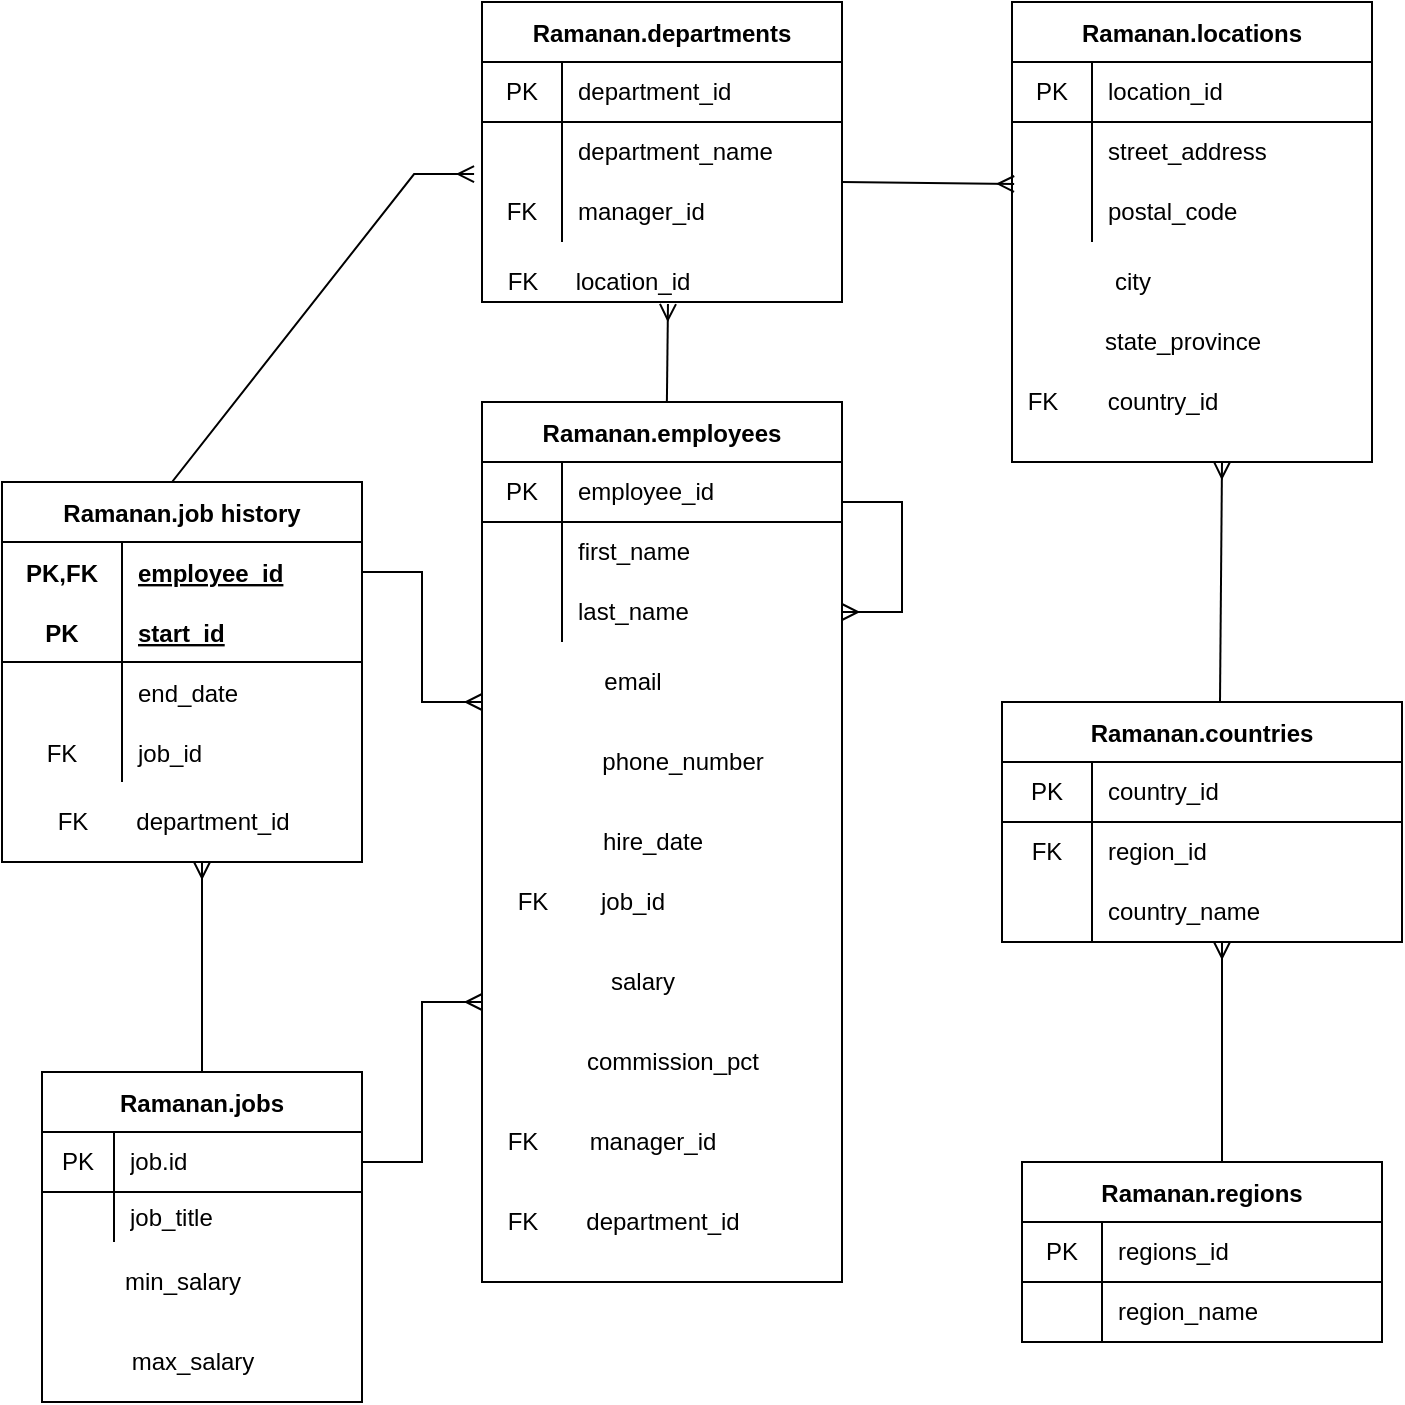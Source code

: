 <mxfile version="15.8.3" type="github"><diagram id="_do2Wq0CQdzgEeRjjp6B" name="Page-1"><mxGraphModel dx="1422" dy="794" grid="1" gridSize="10" guides="1" tooltips="1" connect="1" arrows="1" fold="1" page="1" pageScale="1" pageWidth="850" pageHeight="1100" math="0" shadow="0"><root><mxCell id="0"/><mxCell id="1" parent="0"/><mxCell id="Srm0D1sLeT1AvmUreg3P-7" value="Ramanan.jobs" style="shape=table;startSize=30;container=1;collapsible=0;childLayout=tableLayout;fixedRows=1;rowLines=0;fontStyle=1;align=center;pointerEvents=1;" parent="1" vertex="1"><mxGeometry x="80" y="745" width="160" height="165" as="geometry"/></mxCell><mxCell id="Srm0D1sLeT1AvmUreg3P-8" value="" style="shape=partialRectangle;html=1;whiteSpace=wrap;collapsible=0;dropTarget=0;pointerEvents=1;fillColor=none;top=0;left=0;bottom=1;right=0;points=[[0,0.5],[1,0.5]];portConstraint=eastwest;" parent="Srm0D1sLeT1AvmUreg3P-7" vertex="1"><mxGeometry y="30" width="160" height="30" as="geometry"/></mxCell><mxCell id="Srm0D1sLeT1AvmUreg3P-9" value="PK" style="shape=partialRectangle;html=1;whiteSpace=wrap;connectable=0;fillColor=none;top=0;left=0;bottom=0;right=0;overflow=hidden;pointerEvents=1;" parent="Srm0D1sLeT1AvmUreg3P-8" vertex="1"><mxGeometry width="36" height="30" as="geometry"><mxRectangle width="36" height="30" as="alternateBounds"/></mxGeometry></mxCell><mxCell id="Srm0D1sLeT1AvmUreg3P-10" value="job.id" style="shape=partialRectangle;html=1;whiteSpace=wrap;connectable=0;fillColor=none;top=0;left=0;bottom=0;right=0;align=left;spacingLeft=6;overflow=hidden;pointerEvents=1;" parent="Srm0D1sLeT1AvmUreg3P-8" vertex="1"><mxGeometry x="36" width="124" height="30" as="geometry"><mxRectangle width="124" height="30" as="alternateBounds"/></mxGeometry></mxCell><mxCell id="Srm0D1sLeT1AvmUreg3P-11" value="" style="shape=partialRectangle;html=1;whiteSpace=wrap;collapsible=0;dropTarget=0;pointerEvents=1;fillColor=none;top=0;left=0;bottom=0;right=0;points=[[0,0.5],[1,0.5]];portConstraint=eastwest;" parent="Srm0D1sLeT1AvmUreg3P-7" vertex="1"><mxGeometry y="60" width="160" height="25" as="geometry"/></mxCell><mxCell id="Srm0D1sLeT1AvmUreg3P-12" value="" style="shape=partialRectangle;html=1;whiteSpace=wrap;connectable=0;fillColor=none;top=0;left=0;bottom=0;right=0;overflow=hidden;pointerEvents=1;" parent="Srm0D1sLeT1AvmUreg3P-11" vertex="1"><mxGeometry width="36" height="25" as="geometry"><mxRectangle width="36" height="25" as="alternateBounds"/></mxGeometry></mxCell><mxCell id="Srm0D1sLeT1AvmUreg3P-13" value="job_title" style="shape=partialRectangle;html=1;whiteSpace=wrap;connectable=0;fillColor=none;top=0;left=0;bottom=0;right=0;align=left;spacingLeft=6;overflow=hidden;pointerEvents=1;" parent="Srm0D1sLeT1AvmUreg3P-11" vertex="1"><mxGeometry x="36" width="124" height="25" as="geometry"><mxRectangle width="124" height="25" as="alternateBounds"/></mxGeometry></mxCell><mxCell id="Srm0D1sLeT1AvmUreg3P-19" value="min_salary" style="text;html=1;align=center;verticalAlign=middle;resizable=0;points=[];autosize=1;strokeColor=none;fillColor=none;" parent="1" vertex="1"><mxGeometry x="115" y="840" width="70" height="20" as="geometry"/></mxCell><mxCell id="Srm0D1sLeT1AvmUreg3P-20" value="max_salary" style="text;html=1;align=center;verticalAlign=middle;resizable=0;points=[];autosize=1;strokeColor=none;fillColor=none;" parent="1" vertex="1"><mxGeometry x="115" y="880" width="80" height="20" as="geometry"/></mxCell><mxCell id="Srm0D1sLeT1AvmUreg3P-22" value="Ramanan.regions" style="shape=table;startSize=30;container=1;collapsible=0;childLayout=tableLayout;fixedRows=1;rowLines=0;fontStyle=1;align=center;pointerEvents=1;" parent="1" vertex="1"><mxGeometry x="570" y="790" width="180" height="90" as="geometry"/></mxCell><mxCell id="Srm0D1sLeT1AvmUreg3P-23" value="" style="shape=partialRectangle;html=1;whiteSpace=wrap;collapsible=0;dropTarget=0;pointerEvents=1;fillColor=none;top=0;left=0;bottom=1;right=0;points=[[0,0.5],[1,0.5]];portConstraint=eastwest;" parent="Srm0D1sLeT1AvmUreg3P-22" vertex="1"><mxGeometry y="30" width="180" height="30" as="geometry"/></mxCell><mxCell id="Srm0D1sLeT1AvmUreg3P-24" value="PK" style="shape=partialRectangle;html=1;whiteSpace=wrap;connectable=0;fillColor=none;top=0;left=0;bottom=0;right=0;overflow=hidden;pointerEvents=1;" parent="Srm0D1sLeT1AvmUreg3P-23" vertex="1"><mxGeometry width="40" height="30" as="geometry"><mxRectangle width="40" height="30" as="alternateBounds"/></mxGeometry></mxCell><mxCell id="Srm0D1sLeT1AvmUreg3P-25" value="regions_id" style="shape=partialRectangle;html=1;whiteSpace=wrap;connectable=0;fillColor=none;top=0;left=0;bottom=0;right=0;align=left;spacingLeft=6;overflow=hidden;pointerEvents=1;" parent="Srm0D1sLeT1AvmUreg3P-23" vertex="1"><mxGeometry x="40" width="140" height="30" as="geometry"><mxRectangle width="140" height="30" as="alternateBounds"/></mxGeometry></mxCell><mxCell id="Srm0D1sLeT1AvmUreg3P-26" value="" style="shape=partialRectangle;html=1;whiteSpace=wrap;collapsible=0;dropTarget=0;pointerEvents=1;fillColor=none;top=0;left=0;bottom=0;right=0;points=[[0,0.5],[1,0.5]];portConstraint=eastwest;" parent="Srm0D1sLeT1AvmUreg3P-22" vertex="1"><mxGeometry y="60" width="180" height="30" as="geometry"/></mxCell><mxCell id="Srm0D1sLeT1AvmUreg3P-27" value="" style="shape=partialRectangle;html=1;whiteSpace=wrap;connectable=0;fillColor=none;top=0;left=0;bottom=0;right=0;overflow=hidden;pointerEvents=1;" parent="Srm0D1sLeT1AvmUreg3P-26" vertex="1"><mxGeometry width="40" height="30" as="geometry"><mxRectangle width="40" height="30" as="alternateBounds"/></mxGeometry></mxCell><mxCell id="Srm0D1sLeT1AvmUreg3P-28" value="region_name" style="shape=partialRectangle;html=1;whiteSpace=wrap;connectable=0;fillColor=none;top=0;left=0;bottom=0;right=0;align=left;spacingLeft=6;overflow=hidden;pointerEvents=1;" parent="Srm0D1sLeT1AvmUreg3P-26" vertex="1"><mxGeometry x="40" width="140" height="30" as="geometry"><mxRectangle width="140" height="30" as="alternateBounds"/></mxGeometry></mxCell><mxCell id="Srm0D1sLeT1AvmUreg3P-35" value="Ramanan.countries" style="shape=table;startSize=30;container=1;collapsible=0;childLayout=tableLayout;fixedRows=1;rowLines=0;fontStyle=1;align=center;pointerEvents=1;" parent="1" vertex="1"><mxGeometry x="560" y="560" width="200" height="120" as="geometry"/></mxCell><mxCell id="Srm0D1sLeT1AvmUreg3P-36" value="" style="shape=partialRectangle;html=1;whiteSpace=wrap;collapsible=0;dropTarget=0;pointerEvents=1;fillColor=none;top=0;left=0;bottom=1;right=0;points=[[0,0.5],[1,0.5]];portConstraint=eastwest;" parent="Srm0D1sLeT1AvmUreg3P-35" vertex="1"><mxGeometry y="30" width="200" height="30" as="geometry"/></mxCell><mxCell id="Srm0D1sLeT1AvmUreg3P-37" value="PK" style="shape=partialRectangle;html=1;whiteSpace=wrap;connectable=0;fillColor=none;top=0;left=0;bottom=0;right=0;overflow=hidden;pointerEvents=1;" parent="Srm0D1sLeT1AvmUreg3P-36" vertex="1"><mxGeometry width="45" height="30" as="geometry"><mxRectangle width="45" height="30" as="alternateBounds"/></mxGeometry></mxCell><mxCell id="Srm0D1sLeT1AvmUreg3P-38" value="country_id" style="shape=partialRectangle;html=1;whiteSpace=wrap;connectable=0;fillColor=none;top=0;left=0;bottom=0;right=0;align=left;spacingLeft=6;overflow=hidden;pointerEvents=1;" parent="Srm0D1sLeT1AvmUreg3P-36" vertex="1"><mxGeometry x="45" width="155" height="30" as="geometry"><mxRectangle width="155" height="30" as="alternateBounds"/></mxGeometry></mxCell><mxCell id="Srm0D1sLeT1AvmUreg3P-42" value="" style="shape=partialRectangle;html=1;whiteSpace=wrap;collapsible=0;dropTarget=0;pointerEvents=1;fillColor=none;top=0;left=0;bottom=0;right=0;points=[[0,0.5],[1,0.5]];portConstraint=eastwest;" parent="Srm0D1sLeT1AvmUreg3P-35" vertex="1"><mxGeometry y="60" width="200" height="30" as="geometry"/></mxCell><mxCell id="Srm0D1sLeT1AvmUreg3P-43" value="FK" style="shape=partialRectangle;html=1;whiteSpace=wrap;connectable=0;fillColor=none;top=0;left=0;bottom=0;right=0;overflow=hidden;pointerEvents=1;" parent="Srm0D1sLeT1AvmUreg3P-42" vertex="1"><mxGeometry width="45" height="30" as="geometry"><mxRectangle width="45" height="30" as="alternateBounds"/></mxGeometry></mxCell><mxCell id="Srm0D1sLeT1AvmUreg3P-44" value="region_id" style="shape=partialRectangle;html=1;whiteSpace=wrap;connectable=0;fillColor=none;top=0;left=0;bottom=0;right=0;align=left;spacingLeft=6;overflow=hidden;pointerEvents=1;" parent="Srm0D1sLeT1AvmUreg3P-42" vertex="1"><mxGeometry x="45" width="155" height="30" as="geometry"><mxRectangle width="155" height="30" as="alternateBounds"/></mxGeometry></mxCell><mxCell id="Srm0D1sLeT1AvmUreg3P-39" value="" style="shape=partialRectangle;html=1;whiteSpace=wrap;collapsible=0;dropTarget=0;pointerEvents=1;fillColor=none;top=0;left=0;bottom=0;right=0;points=[[0,0.5],[1,0.5]];portConstraint=eastwest;" parent="Srm0D1sLeT1AvmUreg3P-35" vertex="1"><mxGeometry y="90" width="200" height="30" as="geometry"/></mxCell><mxCell id="Srm0D1sLeT1AvmUreg3P-40" value="" style="shape=partialRectangle;html=1;whiteSpace=wrap;connectable=0;fillColor=none;top=0;left=0;bottom=0;right=0;overflow=hidden;pointerEvents=1;" parent="Srm0D1sLeT1AvmUreg3P-39" vertex="1"><mxGeometry width="45" height="30" as="geometry"><mxRectangle width="45" height="30" as="alternateBounds"/></mxGeometry></mxCell><mxCell id="Srm0D1sLeT1AvmUreg3P-41" value="country_name" style="shape=partialRectangle;html=1;whiteSpace=wrap;connectable=0;fillColor=none;top=0;left=0;bottom=0;right=0;align=left;spacingLeft=6;overflow=hidden;pointerEvents=1;" parent="Srm0D1sLeT1AvmUreg3P-39" vertex="1"><mxGeometry x="45" width="155" height="30" as="geometry"><mxRectangle width="155" height="30" as="alternateBounds"/></mxGeometry></mxCell><mxCell id="Srm0D1sLeT1AvmUreg3P-47" value="Ramanan.locations" style="shape=table;startSize=30;container=1;collapsible=0;childLayout=tableLayout;fixedRows=1;rowLines=0;fontStyle=1;align=center;pointerEvents=1;" parent="1" vertex="1"><mxGeometry x="565" y="210" width="180" height="230" as="geometry"/></mxCell><mxCell id="Srm0D1sLeT1AvmUreg3P-48" value="" style="shape=partialRectangle;html=1;whiteSpace=wrap;collapsible=0;dropTarget=0;pointerEvents=1;fillColor=none;top=0;left=0;bottom=1;right=0;points=[[0,0.5],[1,0.5]];portConstraint=eastwest;" parent="Srm0D1sLeT1AvmUreg3P-47" vertex="1"><mxGeometry y="30" width="180" height="30" as="geometry"/></mxCell><mxCell id="Srm0D1sLeT1AvmUreg3P-49" value="PK" style="shape=partialRectangle;html=1;whiteSpace=wrap;connectable=0;fillColor=none;top=0;left=0;bottom=0;right=0;overflow=hidden;pointerEvents=1;" parent="Srm0D1sLeT1AvmUreg3P-48" vertex="1"><mxGeometry width="40" height="30" as="geometry"><mxRectangle width="40" height="30" as="alternateBounds"/></mxGeometry></mxCell><mxCell id="Srm0D1sLeT1AvmUreg3P-50" value="location_id" style="shape=partialRectangle;html=1;whiteSpace=wrap;connectable=0;fillColor=none;top=0;left=0;bottom=0;right=0;align=left;spacingLeft=6;overflow=hidden;pointerEvents=1;" parent="Srm0D1sLeT1AvmUreg3P-48" vertex="1"><mxGeometry x="40" width="140" height="30" as="geometry"><mxRectangle width="140" height="30" as="alternateBounds"/></mxGeometry></mxCell><mxCell id="Srm0D1sLeT1AvmUreg3P-51" value="" style="shape=partialRectangle;html=1;whiteSpace=wrap;collapsible=0;dropTarget=0;pointerEvents=1;fillColor=none;top=0;left=0;bottom=0;right=0;points=[[0,0.5],[1,0.5]];portConstraint=eastwest;" parent="Srm0D1sLeT1AvmUreg3P-47" vertex="1"><mxGeometry y="60" width="180" height="30" as="geometry"/></mxCell><mxCell id="Srm0D1sLeT1AvmUreg3P-52" value="" style="shape=partialRectangle;html=1;whiteSpace=wrap;connectable=0;fillColor=none;top=0;left=0;bottom=0;right=0;overflow=hidden;pointerEvents=1;" parent="Srm0D1sLeT1AvmUreg3P-51" vertex="1"><mxGeometry width="40" height="30" as="geometry"><mxRectangle width="40" height="30" as="alternateBounds"/></mxGeometry></mxCell><mxCell id="Srm0D1sLeT1AvmUreg3P-53" value="street_address" style="shape=partialRectangle;html=1;whiteSpace=wrap;connectable=0;fillColor=none;top=0;left=0;bottom=0;right=0;align=left;spacingLeft=6;overflow=hidden;pointerEvents=1;" parent="Srm0D1sLeT1AvmUreg3P-51" vertex="1"><mxGeometry x="40" width="140" height="30" as="geometry"><mxRectangle width="140" height="30" as="alternateBounds"/></mxGeometry></mxCell><mxCell id="Srm0D1sLeT1AvmUreg3P-54" value="" style="shape=partialRectangle;html=1;whiteSpace=wrap;collapsible=0;dropTarget=0;pointerEvents=1;fillColor=none;top=0;left=0;bottom=0;right=0;points=[[0,0.5],[1,0.5]];portConstraint=eastwest;" parent="Srm0D1sLeT1AvmUreg3P-47" vertex="1"><mxGeometry y="90" width="180" height="30" as="geometry"/></mxCell><mxCell id="Srm0D1sLeT1AvmUreg3P-55" value="" style="shape=partialRectangle;html=1;whiteSpace=wrap;connectable=0;fillColor=none;top=0;left=0;bottom=0;right=0;overflow=hidden;pointerEvents=1;" parent="Srm0D1sLeT1AvmUreg3P-54" vertex="1"><mxGeometry width="40" height="30" as="geometry"><mxRectangle width="40" height="30" as="alternateBounds"/></mxGeometry></mxCell><mxCell id="Srm0D1sLeT1AvmUreg3P-56" value="postal_code" style="shape=partialRectangle;html=1;whiteSpace=wrap;connectable=0;fillColor=none;top=0;left=0;bottom=0;right=0;align=left;spacingLeft=6;overflow=hidden;pointerEvents=1;" parent="Srm0D1sLeT1AvmUreg3P-54" vertex="1"><mxGeometry x="40" width="140" height="30" as="geometry"><mxRectangle width="140" height="30" as="alternateBounds"/></mxGeometry></mxCell><mxCell id="Srm0D1sLeT1AvmUreg3P-57" value="Ramanan.departments" style="shape=table;startSize=30;container=1;collapsible=0;childLayout=tableLayout;fixedRows=1;rowLines=0;fontStyle=1;align=center;pointerEvents=1;" parent="1" vertex="1"><mxGeometry x="300" y="210" width="180" height="150" as="geometry"/></mxCell><mxCell id="Srm0D1sLeT1AvmUreg3P-58" value="" style="shape=partialRectangle;html=1;whiteSpace=wrap;collapsible=0;dropTarget=0;pointerEvents=1;fillColor=none;top=0;left=0;bottom=1;right=0;points=[[0,0.5],[1,0.5]];portConstraint=eastwest;" parent="Srm0D1sLeT1AvmUreg3P-57" vertex="1"><mxGeometry y="30" width="180" height="30" as="geometry"/></mxCell><mxCell id="Srm0D1sLeT1AvmUreg3P-59" value="PK" style="shape=partialRectangle;html=1;whiteSpace=wrap;connectable=0;fillColor=none;top=0;left=0;bottom=0;right=0;overflow=hidden;pointerEvents=1;" parent="Srm0D1sLeT1AvmUreg3P-58" vertex="1"><mxGeometry width="40" height="30" as="geometry"><mxRectangle width="40" height="30" as="alternateBounds"/></mxGeometry></mxCell><mxCell id="Srm0D1sLeT1AvmUreg3P-60" value="department_id" style="shape=partialRectangle;html=1;whiteSpace=wrap;connectable=0;fillColor=none;top=0;left=0;bottom=0;right=0;align=left;spacingLeft=6;overflow=hidden;pointerEvents=1;" parent="Srm0D1sLeT1AvmUreg3P-58" vertex="1"><mxGeometry x="40" width="140" height="30" as="geometry"><mxRectangle width="140" height="30" as="alternateBounds"/></mxGeometry></mxCell><mxCell id="Srm0D1sLeT1AvmUreg3P-61" value="" style="shape=partialRectangle;html=1;whiteSpace=wrap;collapsible=0;dropTarget=0;pointerEvents=1;fillColor=none;top=0;left=0;bottom=0;right=0;points=[[0,0.5],[1,0.5]];portConstraint=eastwest;" parent="Srm0D1sLeT1AvmUreg3P-57" vertex="1"><mxGeometry y="60" width="180" height="30" as="geometry"/></mxCell><mxCell id="Srm0D1sLeT1AvmUreg3P-62" value="" style="shape=partialRectangle;html=1;whiteSpace=wrap;connectable=0;fillColor=none;top=0;left=0;bottom=0;right=0;overflow=hidden;pointerEvents=1;" parent="Srm0D1sLeT1AvmUreg3P-61" vertex="1"><mxGeometry width="40" height="30" as="geometry"><mxRectangle width="40" height="30" as="alternateBounds"/></mxGeometry></mxCell><mxCell id="Srm0D1sLeT1AvmUreg3P-63" value="department_name" style="shape=partialRectangle;html=1;whiteSpace=wrap;connectable=0;fillColor=none;top=0;left=0;bottom=0;right=0;align=left;spacingLeft=6;overflow=hidden;pointerEvents=1;" parent="Srm0D1sLeT1AvmUreg3P-61" vertex="1"><mxGeometry x="40" width="140" height="30" as="geometry"><mxRectangle width="140" height="30" as="alternateBounds"/></mxGeometry></mxCell><mxCell id="Srm0D1sLeT1AvmUreg3P-64" value="" style="shape=partialRectangle;html=1;whiteSpace=wrap;collapsible=0;dropTarget=0;pointerEvents=1;fillColor=none;top=0;left=0;bottom=0;right=0;points=[[0,0.5],[1,0.5]];portConstraint=eastwest;" parent="Srm0D1sLeT1AvmUreg3P-57" vertex="1"><mxGeometry y="90" width="180" height="30" as="geometry"/></mxCell><mxCell id="Srm0D1sLeT1AvmUreg3P-65" value="FK" style="shape=partialRectangle;html=1;whiteSpace=wrap;connectable=0;fillColor=none;top=0;left=0;bottom=0;right=0;overflow=hidden;pointerEvents=1;" parent="Srm0D1sLeT1AvmUreg3P-64" vertex="1"><mxGeometry width="40" height="30" as="geometry"><mxRectangle width="40" height="30" as="alternateBounds"/></mxGeometry></mxCell><mxCell id="Srm0D1sLeT1AvmUreg3P-66" value="manager_id" style="shape=partialRectangle;html=1;whiteSpace=wrap;connectable=0;fillColor=none;top=0;left=0;bottom=0;right=0;align=left;spacingLeft=6;overflow=hidden;pointerEvents=1;" parent="Srm0D1sLeT1AvmUreg3P-64" vertex="1"><mxGeometry x="40" width="140" height="30" as="geometry"><mxRectangle width="140" height="30" as="alternateBounds"/></mxGeometry></mxCell><mxCell id="Srm0D1sLeT1AvmUreg3P-80" value="Ramanan.employees" style="shape=table;startSize=30;container=1;collapsible=0;childLayout=tableLayout;fixedRows=1;rowLines=0;fontStyle=1;align=center;pointerEvents=1;" parent="1" vertex="1"><mxGeometry x="300" y="410" width="180" height="440" as="geometry"/></mxCell><mxCell id="Srm0D1sLeT1AvmUreg3P-81" value="" style="shape=partialRectangle;html=1;whiteSpace=wrap;collapsible=0;dropTarget=0;pointerEvents=1;fillColor=none;top=0;left=0;bottom=1;right=0;points=[[0,0.5],[1,0.5]];portConstraint=eastwest;" parent="Srm0D1sLeT1AvmUreg3P-80" vertex="1"><mxGeometry y="30" width="180" height="30" as="geometry"/></mxCell><mxCell id="Srm0D1sLeT1AvmUreg3P-82" value="PK" style="shape=partialRectangle;html=1;whiteSpace=wrap;connectable=0;fillColor=none;top=0;left=0;bottom=0;right=0;overflow=hidden;pointerEvents=1;" parent="Srm0D1sLeT1AvmUreg3P-81" vertex="1"><mxGeometry width="40" height="30" as="geometry"><mxRectangle width="40" height="30" as="alternateBounds"/></mxGeometry></mxCell><mxCell id="Srm0D1sLeT1AvmUreg3P-83" value="employee_id" style="shape=partialRectangle;html=1;whiteSpace=wrap;connectable=0;fillColor=none;top=0;left=0;bottom=0;right=0;align=left;spacingLeft=6;overflow=hidden;pointerEvents=1;" parent="Srm0D1sLeT1AvmUreg3P-81" vertex="1"><mxGeometry x="40" width="140" height="30" as="geometry"><mxRectangle width="140" height="30" as="alternateBounds"/></mxGeometry></mxCell><mxCell id="Srm0D1sLeT1AvmUreg3P-84" value="" style="shape=partialRectangle;html=1;whiteSpace=wrap;collapsible=0;dropTarget=0;pointerEvents=1;fillColor=none;top=0;left=0;bottom=0;right=0;points=[[0,0.5],[1,0.5]];portConstraint=eastwest;" parent="Srm0D1sLeT1AvmUreg3P-80" vertex="1"><mxGeometry y="60" width="180" height="30" as="geometry"/></mxCell><mxCell id="Srm0D1sLeT1AvmUreg3P-85" value="" style="shape=partialRectangle;html=1;whiteSpace=wrap;connectable=0;fillColor=none;top=0;left=0;bottom=0;right=0;overflow=hidden;pointerEvents=1;" parent="Srm0D1sLeT1AvmUreg3P-84" vertex="1"><mxGeometry width="40" height="30" as="geometry"><mxRectangle width="40" height="30" as="alternateBounds"/></mxGeometry></mxCell><mxCell id="Srm0D1sLeT1AvmUreg3P-86" value="first_name" style="shape=partialRectangle;html=1;whiteSpace=wrap;connectable=0;fillColor=none;top=0;left=0;bottom=0;right=0;align=left;spacingLeft=6;overflow=hidden;pointerEvents=1;" parent="Srm0D1sLeT1AvmUreg3P-84" vertex="1"><mxGeometry x="40" width="140" height="30" as="geometry"><mxRectangle width="140" height="30" as="alternateBounds"/></mxGeometry></mxCell><mxCell id="Srm0D1sLeT1AvmUreg3P-87" value="" style="shape=partialRectangle;html=1;whiteSpace=wrap;collapsible=0;dropTarget=0;pointerEvents=1;fillColor=none;top=0;left=0;bottom=0;right=0;points=[[0,0.5],[1,0.5]];portConstraint=eastwest;" parent="Srm0D1sLeT1AvmUreg3P-80" vertex="1"><mxGeometry y="90" width="180" height="30" as="geometry"/></mxCell><mxCell id="Srm0D1sLeT1AvmUreg3P-88" value="" style="shape=partialRectangle;html=1;whiteSpace=wrap;connectable=0;fillColor=none;top=0;left=0;bottom=0;right=0;overflow=hidden;pointerEvents=1;" parent="Srm0D1sLeT1AvmUreg3P-87" vertex="1"><mxGeometry width="40" height="30" as="geometry"><mxRectangle width="40" height="30" as="alternateBounds"/></mxGeometry></mxCell><mxCell id="Srm0D1sLeT1AvmUreg3P-89" value="last_name" style="shape=partialRectangle;html=1;whiteSpace=wrap;connectable=0;fillColor=none;top=0;left=0;bottom=0;right=0;align=left;spacingLeft=6;overflow=hidden;pointerEvents=1;" parent="Srm0D1sLeT1AvmUreg3P-87" vertex="1"><mxGeometry x="40" width="140" height="30" as="geometry"><mxRectangle width="140" height="30" as="alternateBounds"/></mxGeometry></mxCell><mxCell id="Srm0D1sLeT1AvmUreg3P-121" value="email" style="text;html=1;align=center;verticalAlign=middle;resizable=0;points=[];autosize=1;strokeColor=none;fillColor=none;" parent="1" vertex="1"><mxGeometry x="355" y="540" width="40" height="20" as="geometry"/></mxCell><mxCell id="Srm0D1sLeT1AvmUreg3P-123" value="phone_number" style="text;html=1;align=center;verticalAlign=middle;resizable=0;points=[];autosize=1;strokeColor=none;fillColor=none;" parent="1" vertex="1"><mxGeometry x="350" y="580" width="100" height="20" as="geometry"/></mxCell><mxCell id="Srm0D1sLeT1AvmUreg3P-124" value="hire_date" style="text;html=1;align=center;verticalAlign=middle;resizable=0;points=[];autosize=1;strokeColor=none;fillColor=none;" parent="1" vertex="1"><mxGeometry x="350" y="620" width="70" height="20" as="geometry"/></mxCell><mxCell id="Srm0D1sLeT1AvmUreg3P-125" value="job_id" style="text;html=1;align=center;verticalAlign=middle;resizable=0;points=[];autosize=1;strokeColor=none;fillColor=none;" parent="1" vertex="1"><mxGeometry x="350" y="650" width="50" height="20" as="geometry"/></mxCell><mxCell id="Srm0D1sLeT1AvmUreg3P-126" value="salary" style="text;html=1;align=center;verticalAlign=middle;resizable=0;points=[];autosize=1;strokeColor=none;fillColor=none;" parent="1" vertex="1"><mxGeometry x="355" y="690" width="50" height="20" as="geometry"/></mxCell><mxCell id="Srm0D1sLeT1AvmUreg3P-127" value="commission_pct" style="text;html=1;align=center;verticalAlign=middle;resizable=0;points=[];autosize=1;strokeColor=none;fillColor=none;" parent="1" vertex="1"><mxGeometry x="345" y="730" width="100" height="20" as="geometry"/></mxCell><mxCell id="Srm0D1sLeT1AvmUreg3P-128" value="manager_id" style="text;html=1;align=center;verticalAlign=middle;resizable=0;points=[];autosize=1;strokeColor=none;fillColor=none;" parent="1" vertex="1"><mxGeometry x="345" y="770" width="80" height="20" as="geometry"/></mxCell><mxCell id="Srm0D1sLeT1AvmUreg3P-129" value="department_id" style="text;html=1;align=center;verticalAlign=middle;resizable=0;points=[];autosize=1;strokeColor=none;fillColor=none;" parent="1" vertex="1"><mxGeometry x="345" y="810" width="90" height="20" as="geometry"/></mxCell><mxCell id="Srm0D1sLeT1AvmUreg3P-130" value="location_id" style="text;html=1;align=center;verticalAlign=middle;resizable=0;points=[];autosize=1;strokeColor=none;fillColor=none;" parent="1" vertex="1"><mxGeometry x="340" y="340" width="70" height="20" as="geometry"/></mxCell><mxCell id="Srm0D1sLeT1AvmUreg3P-131" value="FK" style="text;html=1;align=center;verticalAlign=middle;resizable=0;points=[];autosize=1;strokeColor=none;fillColor=none;" parent="1" vertex="1"><mxGeometry x="310" y="650" width="30" height="20" as="geometry"/></mxCell><mxCell id="Srm0D1sLeT1AvmUreg3P-132" value="FK" style="text;html=1;align=center;verticalAlign=middle;resizable=0;points=[];autosize=1;strokeColor=none;fillColor=none;" parent="1" vertex="1"><mxGeometry x="305" y="770" width="30" height="20" as="geometry"/></mxCell><mxCell id="Srm0D1sLeT1AvmUreg3P-133" value="FK" style="text;html=1;align=center;verticalAlign=middle;resizable=0;points=[];autosize=1;strokeColor=none;fillColor=none;" parent="1" vertex="1"><mxGeometry x="305" y="810" width="30" height="20" as="geometry"/></mxCell><mxCell id="Srm0D1sLeT1AvmUreg3P-153" value="" style="edgeStyle=entityRelationEdgeStyle;fontSize=12;html=1;endArrow=ERmany;rounded=0;exitX=1;exitY=0.5;exitDx=0;exitDy=0;" parent="1" edge="1"><mxGeometry width="100" height="100" relative="1" as="geometry"><mxPoint x="240" y="495" as="sourcePoint"/><mxPoint x="300" y="560" as="targetPoint"/></mxGeometry></mxCell><mxCell id="Srm0D1sLeT1AvmUreg3P-154" value="" style="edgeStyle=entityRelationEdgeStyle;fontSize=12;html=1;endArrow=ERmany;rounded=0;" parent="1" edge="1"><mxGeometry width="100" height="100" relative="1" as="geometry"><mxPoint x="240" y="790" as="sourcePoint"/><mxPoint x="300" y="710" as="targetPoint"/></mxGeometry></mxCell><mxCell id="Srm0D1sLeT1AvmUreg3P-156" value="" style="fontSize=12;html=1;endArrow=ERmany;rounded=0;exitX=0.545;exitY=0;exitDx=0;exitDy=0;exitPerimeter=0;" parent="1" source="Srm0D1sLeT1AvmUreg3P-35" edge="1"><mxGeometry width="100" height="100" relative="1" as="geometry"><mxPoint x="570" y="600" as="sourcePoint"/><mxPoint x="670" y="440" as="targetPoint"/></mxGeometry></mxCell><mxCell id="Srm0D1sLeT1AvmUreg3P-160" value="FK" style="text;html=1;align=center;verticalAlign=middle;resizable=0;points=[];autosize=1;strokeColor=none;fillColor=none;" parent="1" vertex="1"><mxGeometry x="305" y="340" width="30" height="20" as="geometry"/></mxCell><mxCell id="Srm0D1sLeT1AvmUreg3P-161" value="" style="edgeStyle=entityRelationEdgeStyle;fontSize=12;html=1;endArrow=ERmany;rounded=0;" parent="1" target="Srm0D1sLeT1AvmUreg3P-87" edge="1"><mxGeometry width="100" height="100" relative="1" as="geometry"><mxPoint x="480" y="460" as="sourcePoint"/><mxPoint x="580" y="360" as="targetPoint"/></mxGeometry></mxCell><mxCell id="Srm0D1sLeT1AvmUreg3P-162" value="" style="fontSize=12;html=1;endArrow=ERmany;rounded=0;entryX=0.006;entryY=0.033;entryDx=0;entryDy=0;entryPerimeter=0;" parent="1" target="Srm0D1sLeT1AvmUreg3P-54" edge="1"><mxGeometry width="100" height="100" relative="1" as="geometry"><mxPoint x="480" y="300" as="sourcePoint"/><mxPoint x="560" y="300" as="targetPoint"/></mxGeometry></mxCell><mxCell id="Srm0D1sLeT1AvmUreg3P-165" value="" style="fontSize=12;html=1;endArrow=ERmany;rounded=0;" parent="1" edge="1"><mxGeometry width="100" height="100" relative="1" as="geometry"><mxPoint x="670" y="790" as="sourcePoint"/><mxPoint x="670" y="680" as="targetPoint"/></mxGeometry></mxCell><mxCell id="Srm0D1sLeT1AvmUreg3P-166" value="Ramanan.job history" style="shape=table;startSize=30;container=1;collapsible=1;childLayout=tableLayout;fixedRows=1;rowLines=0;fontStyle=1;align=center;resizeLast=1;" parent="1" vertex="1"><mxGeometry x="60" y="450" width="180" height="190" as="geometry"/></mxCell><mxCell id="Srm0D1sLeT1AvmUreg3P-167" value="" style="shape=partialRectangle;collapsible=0;dropTarget=0;pointerEvents=0;fillColor=none;top=0;left=0;bottom=0;right=0;points=[[0,0.5],[1,0.5]];portConstraint=eastwest;" parent="Srm0D1sLeT1AvmUreg3P-166" vertex="1"><mxGeometry y="30" width="180" height="30" as="geometry"/></mxCell><mxCell id="Srm0D1sLeT1AvmUreg3P-168" value="PK,FK" style="shape=partialRectangle;connectable=0;fillColor=none;top=0;left=0;bottom=0;right=0;fontStyle=1;overflow=hidden;" parent="Srm0D1sLeT1AvmUreg3P-167" vertex="1"><mxGeometry width="60" height="30" as="geometry"><mxRectangle width="60" height="30" as="alternateBounds"/></mxGeometry></mxCell><mxCell id="Srm0D1sLeT1AvmUreg3P-169" value="employee_id" style="shape=partialRectangle;connectable=0;fillColor=none;top=0;left=0;bottom=0;right=0;align=left;spacingLeft=6;fontStyle=5;overflow=hidden;" parent="Srm0D1sLeT1AvmUreg3P-167" vertex="1"><mxGeometry x="60" width="120" height="30" as="geometry"><mxRectangle width="120" height="30" as="alternateBounds"/></mxGeometry></mxCell><mxCell id="Srm0D1sLeT1AvmUreg3P-170" value="" style="shape=partialRectangle;collapsible=0;dropTarget=0;pointerEvents=0;fillColor=none;top=0;left=0;bottom=1;right=0;points=[[0,0.5],[1,0.5]];portConstraint=eastwest;" parent="Srm0D1sLeT1AvmUreg3P-166" vertex="1"><mxGeometry y="60" width="180" height="30" as="geometry"/></mxCell><mxCell id="Srm0D1sLeT1AvmUreg3P-171" value="PK" style="shape=partialRectangle;connectable=0;fillColor=none;top=0;left=0;bottom=0;right=0;fontStyle=1;overflow=hidden;" parent="Srm0D1sLeT1AvmUreg3P-170" vertex="1"><mxGeometry width="60" height="30" as="geometry"><mxRectangle width="60" height="30" as="alternateBounds"/></mxGeometry></mxCell><mxCell id="Srm0D1sLeT1AvmUreg3P-172" value="start_id" style="shape=partialRectangle;connectable=0;fillColor=none;top=0;left=0;bottom=0;right=0;align=left;spacingLeft=6;fontStyle=5;overflow=hidden;" parent="Srm0D1sLeT1AvmUreg3P-170" vertex="1"><mxGeometry x="60" width="120" height="30" as="geometry"><mxRectangle width="120" height="30" as="alternateBounds"/></mxGeometry></mxCell><mxCell id="Srm0D1sLeT1AvmUreg3P-173" value="" style="shape=partialRectangle;collapsible=0;dropTarget=0;pointerEvents=0;fillColor=none;top=0;left=0;bottom=0;right=0;points=[[0,0.5],[1,0.5]];portConstraint=eastwest;" parent="Srm0D1sLeT1AvmUreg3P-166" vertex="1"><mxGeometry y="90" width="180" height="30" as="geometry"/></mxCell><mxCell id="Srm0D1sLeT1AvmUreg3P-174" value="" style="shape=partialRectangle;connectable=0;fillColor=none;top=0;left=0;bottom=0;right=0;editable=1;overflow=hidden;" parent="Srm0D1sLeT1AvmUreg3P-173" vertex="1"><mxGeometry width="60" height="30" as="geometry"><mxRectangle width="60" height="30" as="alternateBounds"/></mxGeometry></mxCell><mxCell id="Srm0D1sLeT1AvmUreg3P-175" value="end_date" style="shape=partialRectangle;connectable=0;fillColor=none;top=0;left=0;bottom=0;right=0;align=left;spacingLeft=6;overflow=hidden;" parent="Srm0D1sLeT1AvmUreg3P-173" vertex="1"><mxGeometry x="60" width="120" height="30" as="geometry"><mxRectangle width="120" height="30" as="alternateBounds"/></mxGeometry></mxCell><mxCell id="Srm0D1sLeT1AvmUreg3P-176" value="" style="shape=partialRectangle;collapsible=0;dropTarget=0;pointerEvents=0;fillColor=none;top=0;left=0;bottom=0;right=0;points=[[0,0.5],[1,0.5]];portConstraint=eastwest;" parent="Srm0D1sLeT1AvmUreg3P-166" vertex="1"><mxGeometry y="120" width="180" height="30" as="geometry"/></mxCell><mxCell id="Srm0D1sLeT1AvmUreg3P-177" value="FK" style="shape=partialRectangle;connectable=0;fillColor=none;top=0;left=0;bottom=0;right=0;editable=1;overflow=hidden;" parent="Srm0D1sLeT1AvmUreg3P-176" vertex="1"><mxGeometry width="60" height="30" as="geometry"><mxRectangle width="60" height="30" as="alternateBounds"/></mxGeometry></mxCell><mxCell id="Srm0D1sLeT1AvmUreg3P-178" value="job_id" style="shape=partialRectangle;connectable=0;fillColor=none;top=0;left=0;bottom=0;right=0;align=left;spacingLeft=6;overflow=hidden;" parent="Srm0D1sLeT1AvmUreg3P-176" vertex="1"><mxGeometry x="60" width="120" height="30" as="geometry"><mxRectangle width="120" height="30" as="alternateBounds"/></mxGeometry></mxCell><mxCell id="Srm0D1sLeT1AvmUreg3P-179" value="department_id" style="text;html=1;align=center;verticalAlign=middle;resizable=0;points=[];autosize=1;strokeColor=none;fillColor=none;" parent="1" vertex="1"><mxGeometry x="120" y="610" width="90" height="20" as="geometry"/></mxCell><mxCell id="Srm0D1sLeT1AvmUreg3P-180" value="" style="fontSize=12;html=1;endArrow=ERmany;rounded=0;exitX=0.5;exitY=0;exitDx=0;exitDy=0;" parent="1" source="Srm0D1sLeT1AvmUreg3P-7" edge="1"><mxGeometry width="100" height="100" relative="1" as="geometry"><mxPoint x="60" y="740" as="sourcePoint"/><mxPoint x="160" y="640" as="targetPoint"/></mxGeometry></mxCell><mxCell id="Srm0D1sLeT1AvmUreg3P-183" value="" style="edgeStyle=entityRelationEdgeStyle;fontSize=12;html=1;endArrow=ERmany;rounded=0;entryX=-0.022;entryY=-0.133;entryDx=0;entryDy=0;entryPerimeter=0;" parent="1" target="Srm0D1sLeT1AvmUreg3P-64" edge="1"><mxGeometry width="100" height="100" relative="1" as="geometry"><mxPoint x="115" y="450" as="sourcePoint"/><mxPoint x="215" y="350" as="targetPoint"/></mxGeometry></mxCell><mxCell id="Srm0D1sLeT1AvmUreg3P-184" value="city" style="text;html=1;align=center;verticalAlign=middle;resizable=0;points=[];autosize=1;strokeColor=none;fillColor=none;" parent="1" vertex="1"><mxGeometry x="610" y="340" width="30" height="20" as="geometry"/></mxCell><mxCell id="Srm0D1sLeT1AvmUreg3P-187" value="state_province" style="text;html=1;align=center;verticalAlign=middle;resizable=0;points=[];autosize=1;strokeColor=none;fillColor=none;" parent="1" vertex="1"><mxGeometry x="605" y="370" width="90" height="20" as="geometry"/></mxCell><mxCell id="Srm0D1sLeT1AvmUreg3P-188" value="country_id" style="text;html=1;align=center;verticalAlign=middle;resizable=0;points=[];autosize=1;strokeColor=none;fillColor=none;" parent="1" vertex="1"><mxGeometry x="605" y="400" width="70" height="20" as="geometry"/></mxCell><mxCell id="Srm0D1sLeT1AvmUreg3P-189" value="FK" style="text;html=1;align=center;verticalAlign=middle;resizable=0;points=[];autosize=1;strokeColor=none;fillColor=none;" parent="1" vertex="1"><mxGeometry x="565" y="400" width="30" height="20" as="geometry"/></mxCell><mxCell id="Srm0D1sLeT1AvmUreg3P-190" value="FK" style="text;html=1;align=center;verticalAlign=middle;resizable=0;points=[];autosize=1;strokeColor=none;fillColor=none;" parent="1" vertex="1"><mxGeometry x="80" y="610" width="30" height="20" as="geometry"/></mxCell><mxCell id="Srm0D1sLeT1AvmUreg3P-191" value="" style="fontSize=12;html=1;endArrow=ERmany;rounded=0;entryX=0.757;entryY=1.05;entryDx=0;entryDy=0;entryPerimeter=0;" parent="1" source="Srm0D1sLeT1AvmUreg3P-80" target="Srm0D1sLeT1AvmUreg3P-130" edge="1"><mxGeometry width="100" height="100" relative="1" as="geometry"><mxPoint x="300" y="460" as="sourcePoint"/><mxPoint x="400" y="360" as="targetPoint"/></mxGeometry></mxCell></root></mxGraphModel></diagram></mxfile>